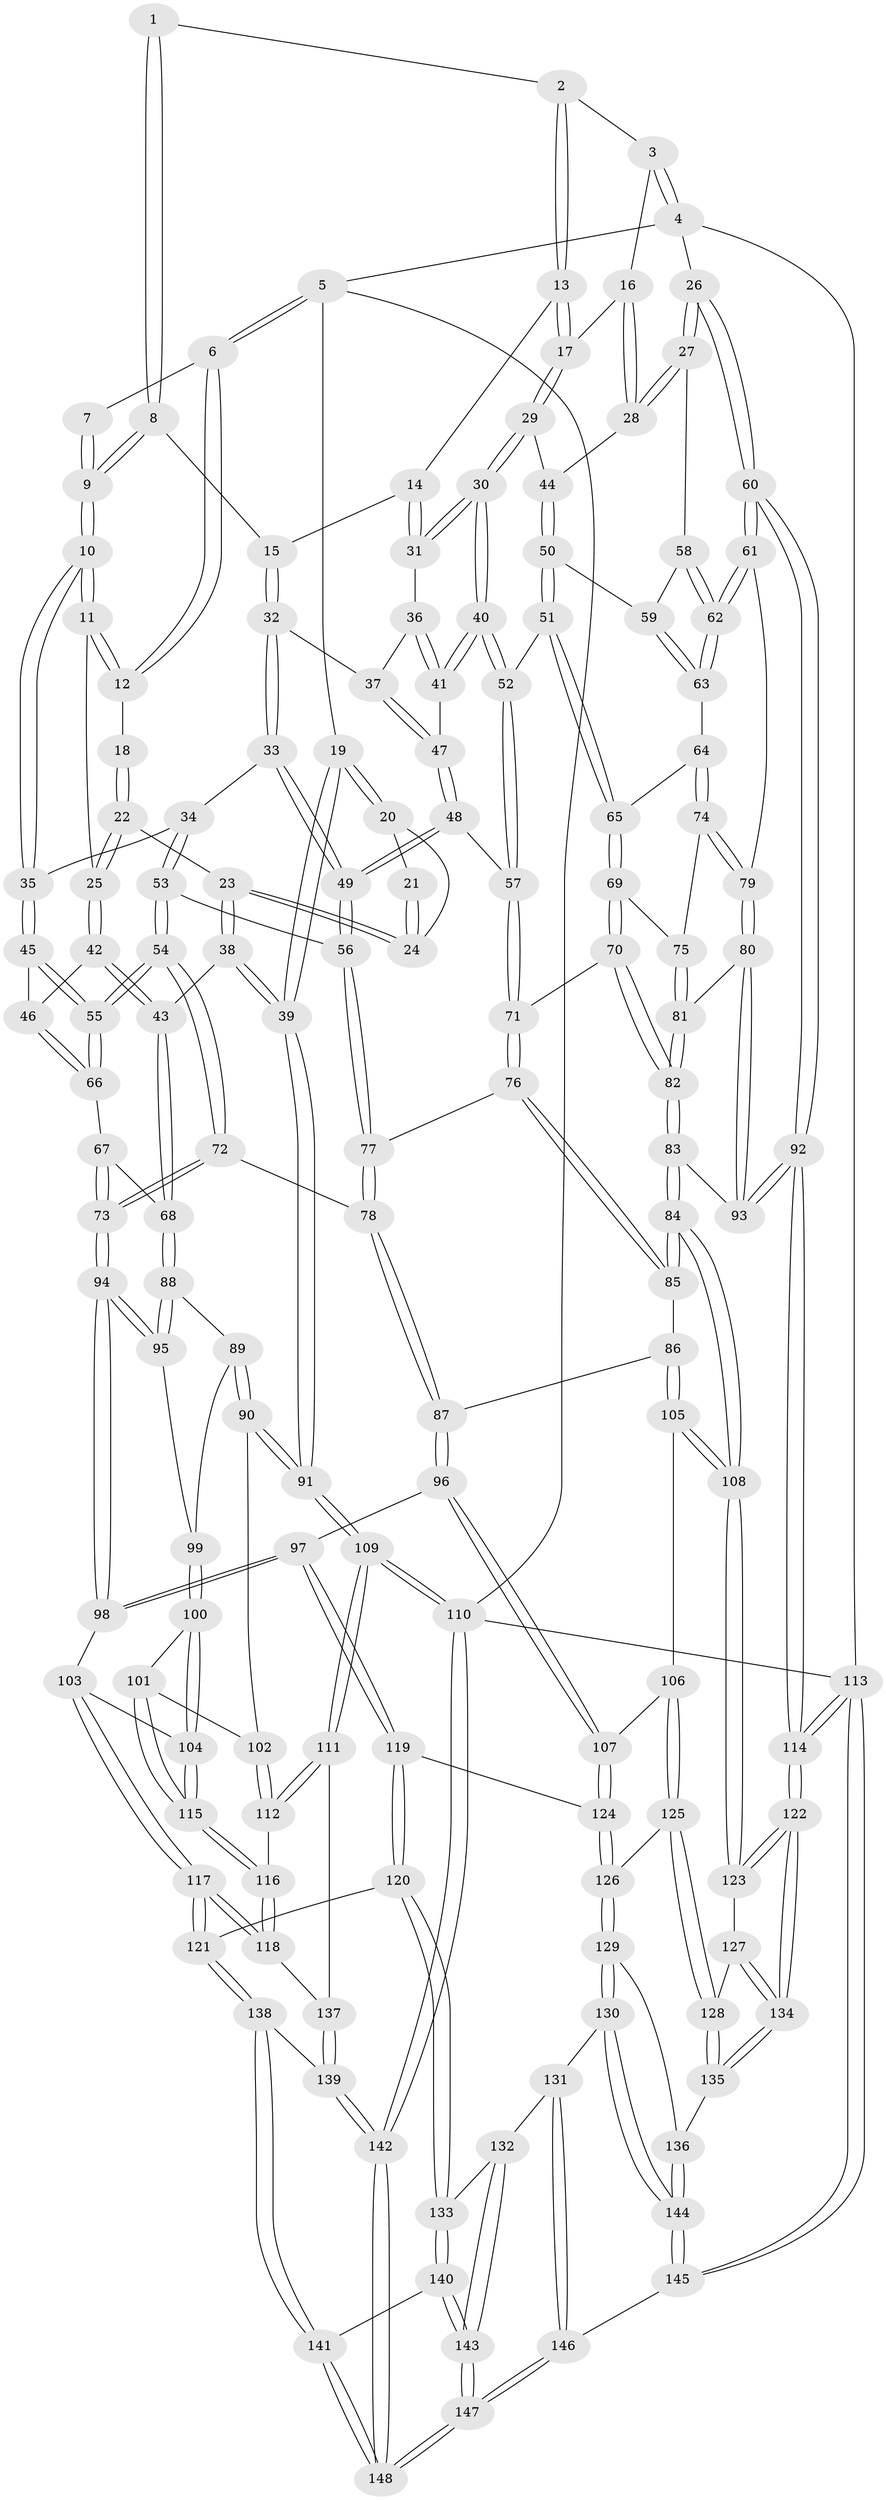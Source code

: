// Generated by graph-tools (version 1.1) at 2025/38/03/09/25 02:38:54]
// undirected, 148 vertices, 367 edges
graph export_dot {
graph [start="1"]
  node [color=gray90,style=filled];
  1 [pos="+0.6626933938836168+0"];
  2 [pos="+0.7425072496307613+0"];
  3 [pos="+0.8754969206692108+0"];
  4 [pos="+1+0"];
  5 [pos="+0+0"];
  6 [pos="+0.26436346571533514+0"];
  7 [pos="+0.3682951003503833+0"];
  8 [pos="+0.5214661981204629+0.053264913897736604"];
  9 [pos="+0.44387595973169097+0.09247551102128959"];
  10 [pos="+0.43493218688065727+0.12320810795864436"];
  11 [pos="+0.28568863321534516+0.08190285519720213"];
  12 [pos="+0.2539637597962667+0.019321845556810522"];
  13 [pos="+0.7010328284534759+0.0024727825058505227"];
  14 [pos="+0.6851106891656077+0.02600966617454466"];
  15 [pos="+0.6205164845064626+0.0746694592518581"];
  16 [pos="+0.8655015842411595+0.07014014030195571"];
  17 [pos="+0.7867669585415145+0.12122477103261718"];
  18 [pos="+0.21112818502397004+0.04866872190718356"];
  19 [pos="+0+0"];
  20 [pos="+0.051884180651728+0.049033088562026955"];
  21 [pos="+0.19922521380058755+0.051174189921725725"];
  22 [pos="+0.17678068241535205+0.12994020655207827"];
  23 [pos="+0.13939830564750375+0.12928911541796026"];
  24 [pos="+0.126200309366735+0.11239798114765538"];
  25 [pos="+0.24349837238026614+0.1710502779800479"];
  26 [pos="+1+0.03205584064204475"];
  27 [pos="+0.9566429035773906+0.1846291089108162"];
  28 [pos="+0.9430377275908798+0.17962491983631093"];
  29 [pos="+0.7951860383581988+0.17265681180582318"];
  30 [pos="+0.7857505317174466+0.18118234908108977"];
  31 [pos="+0.6872682613646665+0.11281135259282116"];
  32 [pos="+0.5791932609070308+0.17023353102596864"];
  33 [pos="+0.4889461597761354+0.16475778930866783"];
  34 [pos="+0.44974340888424114+0.15751618472708248"];
  35 [pos="+0.4420014555706079+0.15182589221010695"];
  36 [pos="+0.6857563966089348+0.13594937624408499"];
  37 [pos="+0.5828025599445533+0.17379147297483805"];
  38 [pos="+0.07984635798256824+0.34520701909232826"];
  39 [pos="+0+0.3666443372209637"];
  40 [pos="+0.7404753164833054+0.2265474981399411"];
  41 [pos="+0.7064748104316835+0.2088885641752159"];
  42 [pos="+0.2524405145030367+0.24700218043624383"];
  43 [pos="+0.08116109001984911+0.3453558259236915"];
  44 [pos="+0.8305660458380483+0.1788456371542841"];
  45 [pos="+0.36103530890747737+0.22214434223970567"];
  46 [pos="+0.27602106888417643+0.2516212378201233"];
  47 [pos="+0.6092676815356194+0.20948421117255708"];
  48 [pos="+0.5908801089562031+0.3254003873222714"];
  49 [pos="+0.5830738154022311+0.33007228382093123"];
  50 [pos="+0.8423568614810562+0.2958259213181049"];
  51 [pos="+0.8114773138563459+0.30874084801829454"];
  52 [pos="+0.7447253648098592+0.27823984254969897"];
  53 [pos="+0.4850827189064649+0.3152448966017079"];
  54 [pos="+0.4290488733993385+0.3552008490348483"];
  55 [pos="+0.42495791877377004+0.3522702989465214"];
  56 [pos="+0.5794268922688502+0.33291423208169046"];
  57 [pos="+0.6932470618437344+0.3365141023564861"];
  58 [pos="+0.948667725310683+0.20592444680747682"];
  59 [pos="+0.8645537230583857+0.2917428442823445"];
  60 [pos="+1+0.46019121138145397"];
  61 [pos="+0.9925359445264975+0.42079997715989176"];
  62 [pos="+0.9623878248247764+0.3849633584680322"];
  63 [pos="+0.9237135748565262+0.36944457959763655"];
  64 [pos="+0.8674869843842355+0.3748978224504687"];
  65 [pos="+0.8218975083274124+0.3609099694351333"];
  66 [pos="+0.321788885310366+0.33052119876861674"];
  67 [pos="+0.3131514459264392+0.36949584480688014"];
  68 [pos="+0.18892177809972768+0.43453255384311673"];
  69 [pos="+0.7903158917076717+0.41937858115441523"];
  70 [pos="+0.746432327956673+0.4390576868129833"];
  71 [pos="+0.7261554911203371+0.43547756641528945"];
  72 [pos="+0.41998865000148+0.4500309023009979"];
  73 [pos="+0.3861604267236296+0.4765142466892777"];
  74 [pos="+0.8556054581323189+0.42491619425111044"];
  75 [pos="+0.8266199280311893+0.43268553277716465"];
  76 [pos="+0.7206185742851782+0.44026810118425497"];
  77 [pos="+0.5659749941348591+0.44918756453257563"];
  78 [pos="+0.5518693413965887+0.47054073709052185"];
  79 [pos="+0.9474883340469764+0.45015929581435743"];
  80 [pos="+0.9084954801914497+0.4930192003583663"];
  81 [pos="+0.8447342777934675+0.4646328951876554"];
  82 [pos="+0.8005334267636435+0.5213057070448202"];
  83 [pos="+0.8315988098846111+0.610299360338951"];
  84 [pos="+0.8092838919170893+0.6214300965410929"];
  85 [pos="+0.6866847810273458+0.5297416040249279"];
  86 [pos="+0.6325814306800153+0.5546618761535533"];
  87 [pos="+0.5590301166074134+0.495393089811975"];
  88 [pos="+0.18910458942061945+0.4347830149418449"];
  89 [pos="+0.18428380653920248+0.555064095453635"];
  90 [pos="+0.17420131541681727+0.5757407109916429"];
  91 [pos="+0+0.42383536098792784"];
  92 [pos="+1+0.8258555617038196"];
  93 [pos="+0.8580766638255957+0.6096309176010042"];
  94 [pos="+0.36034424038942253+0.5123453695742822"];
  95 [pos="+0.3512248677549627+0.5100798045772946"];
  96 [pos="+0.4872619837924965+0.6224881069822474"];
  97 [pos="+0.4054568805426688+0.6224909828433066"];
  98 [pos="+0.3783722716060295+0.6017070144241606"];
  99 [pos="+0.2412359409476978+0.563124819281739"];
  100 [pos="+0.25639510826141365+0.6091051220526751"];
  101 [pos="+0.2193724948970646+0.6194368873318337"];
  102 [pos="+0.17305225439499378+0.5830165947860743"];
  103 [pos="+0.3657815931045726+0.6088928713755448"];
  104 [pos="+0.3030157132266327+0.6170326995088419"];
  105 [pos="+0.6298267034730262+0.6556418147467443"];
  106 [pos="+0.6074078996178891+0.6730135539150031"];
  107 [pos="+0.5544157495217606+0.67018290948854"];
  108 [pos="+0.7663485381614948+0.6674359134647091"];
  109 [pos="+0+0.6732994617712996"];
  110 [pos="+0+1"];
  111 [pos="+0+0.6926814625313713"];
  112 [pos="+0.0592384541902086+0.7005075981533356"];
  113 [pos="+1+1"];
  114 [pos="+1+1"];
  115 [pos="+0.22209191857178098+0.6853136144290083"];
  116 [pos="+0.19894242837083942+0.7647769366120953"];
  117 [pos="+0.22936608444347542+0.7929163321841182"];
  118 [pos="+0.2015240610701303+0.7673349084641694"];
  119 [pos="+0.4097635545907509+0.7548232703161244"];
  120 [pos="+0.3484663086490025+0.8200071460717316"];
  121 [pos="+0.23135099177805266+0.796460485276554"];
  122 [pos="+1+1"];
  123 [pos="+0.7663806705623043+0.6733444459393351"];
  124 [pos="+0.49570999835187357+0.7737475664097927"];
  125 [pos="+0.6237581068581873+0.7606434543310101"];
  126 [pos="+0.5177130191371441+0.808505468303132"];
  127 [pos="+0.7312891042558942+0.7775018352664639"];
  128 [pos="+0.6583020699499587+0.8042766981964756"];
  129 [pos="+0.5218653231689121+0.8570325031983926"];
  130 [pos="+0.47526320118806686+0.9010925074483953"];
  131 [pos="+0.4662863730353933+0.9057780758015728"];
  132 [pos="+0.3979499412566769+0.8904670938310992"];
  133 [pos="+0.38250917275321317+0.8787821819528951"];
  134 [pos="+0.9092428033207218+0.9620290265722927"];
  135 [pos="+0.6409411992609451+0.8845008048864402"];
  136 [pos="+0.6351835710575124+0.888451951010232"];
  137 [pos="+0.06879138898062144+0.8684194094491408"];
  138 [pos="+0.19570735385116844+0.8992938750347365"];
  139 [pos="+0.11559153583346538+0.9261684735945868"];
  140 [pos="+0.3101932794328196+0.9508138789576452"];
  141 [pos="+0.23096816572161646+0.9595812919413712"];
  142 [pos="+0+1"];
  143 [pos="+0.3713145110852506+1"];
  144 [pos="+0.6071344447202933+0.9926655885987407"];
  145 [pos="+0.6065570162841029+1"];
  146 [pos="+0.498658775648816+1"];
  147 [pos="+0.3985282346074463+1"];
  148 [pos="+0.24323258485009952+1"];
  1 -- 2;
  1 -- 8;
  1 -- 8;
  2 -- 3;
  2 -- 13;
  2 -- 13;
  3 -- 4;
  3 -- 4;
  3 -- 16;
  4 -- 5;
  4 -- 26;
  4 -- 113;
  5 -- 6;
  5 -- 6;
  5 -- 19;
  5 -- 110;
  6 -- 7;
  6 -- 12;
  6 -- 12;
  7 -- 9;
  7 -- 9;
  8 -- 9;
  8 -- 9;
  8 -- 15;
  9 -- 10;
  9 -- 10;
  10 -- 11;
  10 -- 11;
  10 -- 35;
  10 -- 35;
  11 -- 12;
  11 -- 12;
  11 -- 25;
  12 -- 18;
  13 -- 14;
  13 -- 17;
  13 -- 17;
  14 -- 15;
  14 -- 31;
  14 -- 31;
  15 -- 32;
  15 -- 32;
  16 -- 17;
  16 -- 28;
  16 -- 28;
  17 -- 29;
  17 -- 29;
  18 -- 22;
  18 -- 22;
  19 -- 20;
  19 -- 20;
  19 -- 39;
  19 -- 39;
  20 -- 21;
  20 -- 24;
  21 -- 24;
  21 -- 24;
  22 -- 23;
  22 -- 25;
  22 -- 25;
  23 -- 24;
  23 -- 24;
  23 -- 38;
  23 -- 38;
  25 -- 42;
  25 -- 42;
  26 -- 27;
  26 -- 27;
  26 -- 60;
  26 -- 60;
  27 -- 28;
  27 -- 28;
  27 -- 58;
  28 -- 44;
  29 -- 30;
  29 -- 30;
  29 -- 44;
  30 -- 31;
  30 -- 31;
  30 -- 40;
  30 -- 40;
  31 -- 36;
  32 -- 33;
  32 -- 33;
  32 -- 37;
  33 -- 34;
  33 -- 49;
  33 -- 49;
  34 -- 35;
  34 -- 53;
  34 -- 53;
  35 -- 45;
  35 -- 45;
  36 -- 37;
  36 -- 41;
  36 -- 41;
  37 -- 47;
  37 -- 47;
  38 -- 39;
  38 -- 39;
  38 -- 43;
  39 -- 91;
  39 -- 91;
  40 -- 41;
  40 -- 41;
  40 -- 52;
  40 -- 52;
  41 -- 47;
  42 -- 43;
  42 -- 43;
  42 -- 46;
  43 -- 68;
  43 -- 68;
  44 -- 50;
  44 -- 50;
  45 -- 46;
  45 -- 55;
  45 -- 55;
  46 -- 66;
  46 -- 66;
  47 -- 48;
  47 -- 48;
  48 -- 49;
  48 -- 49;
  48 -- 57;
  49 -- 56;
  49 -- 56;
  50 -- 51;
  50 -- 51;
  50 -- 59;
  51 -- 52;
  51 -- 65;
  51 -- 65;
  52 -- 57;
  52 -- 57;
  53 -- 54;
  53 -- 54;
  53 -- 56;
  54 -- 55;
  54 -- 55;
  54 -- 72;
  54 -- 72;
  55 -- 66;
  55 -- 66;
  56 -- 77;
  56 -- 77;
  57 -- 71;
  57 -- 71;
  58 -- 59;
  58 -- 62;
  58 -- 62;
  59 -- 63;
  59 -- 63;
  60 -- 61;
  60 -- 61;
  60 -- 92;
  60 -- 92;
  61 -- 62;
  61 -- 62;
  61 -- 79;
  62 -- 63;
  62 -- 63;
  63 -- 64;
  64 -- 65;
  64 -- 74;
  64 -- 74;
  65 -- 69;
  65 -- 69;
  66 -- 67;
  67 -- 68;
  67 -- 73;
  67 -- 73;
  68 -- 88;
  68 -- 88;
  69 -- 70;
  69 -- 70;
  69 -- 75;
  70 -- 71;
  70 -- 82;
  70 -- 82;
  71 -- 76;
  71 -- 76;
  72 -- 73;
  72 -- 73;
  72 -- 78;
  73 -- 94;
  73 -- 94;
  74 -- 75;
  74 -- 79;
  74 -- 79;
  75 -- 81;
  75 -- 81;
  76 -- 77;
  76 -- 85;
  76 -- 85;
  77 -- 78;
  77 -- 78;
  78 -- 87;
  78 -- 87;
  79 -- 80;
  79 -- 80;
  80 -- 81;
  80 -- 93;
  80 -- 93;
  81 -- 82;
  81 -- 82;
  82 -- 83;
  82 -- 83;
  83 -- 84;
  83 -- 84;
  83 -- 93;
  84 -- 85;
  84 -- 85;
  84 -- 108;
  84 -- 108;
  85 -- 86;
  86 -- 87;
  86 -- 105;
  86 -- 105;
  87 -- 96;
  87 -- 96;
  88 -- 89;
  88 -- 95;
  88 -- 95;
  89 -- 90;
  89 -- 90;
  89 -- 99;
  90 -- 91;
  90 -- 91;
  90 -- 102;
  91 -- 109;
  91 -- 109;
  92 -- 93;
  92 -- 93;
  92 -- 114;
  92 -- 114;
  94 -- 95;
  94 -- 95;
  94 -- 98;
  94 -- 98;
  95 -- 99;
  96 -- 97;
  96 -- 107;
  96 -- 107;
  97 -- 98;
  97 -- 98;
  97 -- 119;
  97 -- 119;
  98 -- 103;
  99 -- 100;
  99 -- 100;
  100 -- 101;
  100 -- 104;
  100 -- 104;
  101 -- 102;
  101 -- 115;
  101 -- 115;
  102 -- 112;
  102 -- 112;
  103 -- 104;
  103 -- 117;
  103 -- 117;
  104 -- 115;
  104 -- 115;
  105 -- 106;
  105 -- 108;
  105 -- 108;
  106 -- 107;
  106 -- 125;
  106 -- 125;
  107 -- 124;
  107 -- 124;
  108 -- 123;
  108 -- 123;
  109 -- 110;
  109 -- 110;
  109 -- 111;
  109 -- 111;
  110 -- 142;
  110 -- 142;
  110 -- 113;
  111 -- 112;
  111 -- 112;
  111 -- 137;
  112 -- 116;
  113 -- 114;
  113 -- 114;
  113 -- 145;
  113 -- 145;
  114 -- 122;
  114 -- 122;
  115 -- 116;
  115 -- 116;
  116 -- 118;
  116 -- 118;
  117 -- 118;
  117 -- 118;
  117 -- 121;
  117 -- 121;
  118 -- 137;
  119 -- 120;
  119 -- 120;
  119 -- 124;
  120 -- 121;
  120 -- 133;
  120 -- 133;
  121 -- 138;
  121 -- 138;
  122 -- 123;
  122 -- 123;
  122 -- 134;
  122 -- 134;
  123 -- 127;
  124 -- 126;
  124 -- 126;
  125 -- 126;
  125 -- 128;
  125 -- 128;
  126 -- 129;
  126 -- 129;
  127 -- 128;
  127 -- 134;
  127 -- 134;
  128 -- 135;
  128 -- 135;
  129 -- 130;
  129 -- 130;
  129 -- 136;
  130 -- 131;
  130 -- 144;
  130 -- 144;
  131 -- 132;
  131 -- 146;
  131 -- 146;
  132 -- 133;
  132 -- 143;
  132 -- 143;
  133 -- 140;
  133 -- 140;
  134 -- 135;
  134 -- 135;
  135 -- 136;
  136 -- 144;
  136 -- 144;
  137 -- 139;
  137 -- 139;
  138 -- 139;
  138 -- 141;
  138 -- 141;
  139 -- 142;
  139 -- 142;
  140 -- 141;
  140 -- 143;
  140 -- 143;
  141 -- 148;
  141 -- 148;
  142 -- 148;
  142 -- 148;
  143 -- 147;
  143 -- 147;
  144 -- 145;
  144 -- 145;
  145 -- 146;
  146 -- 147;
  146 -- 147;
  147 -- 148;
  147 -- 148;
}
